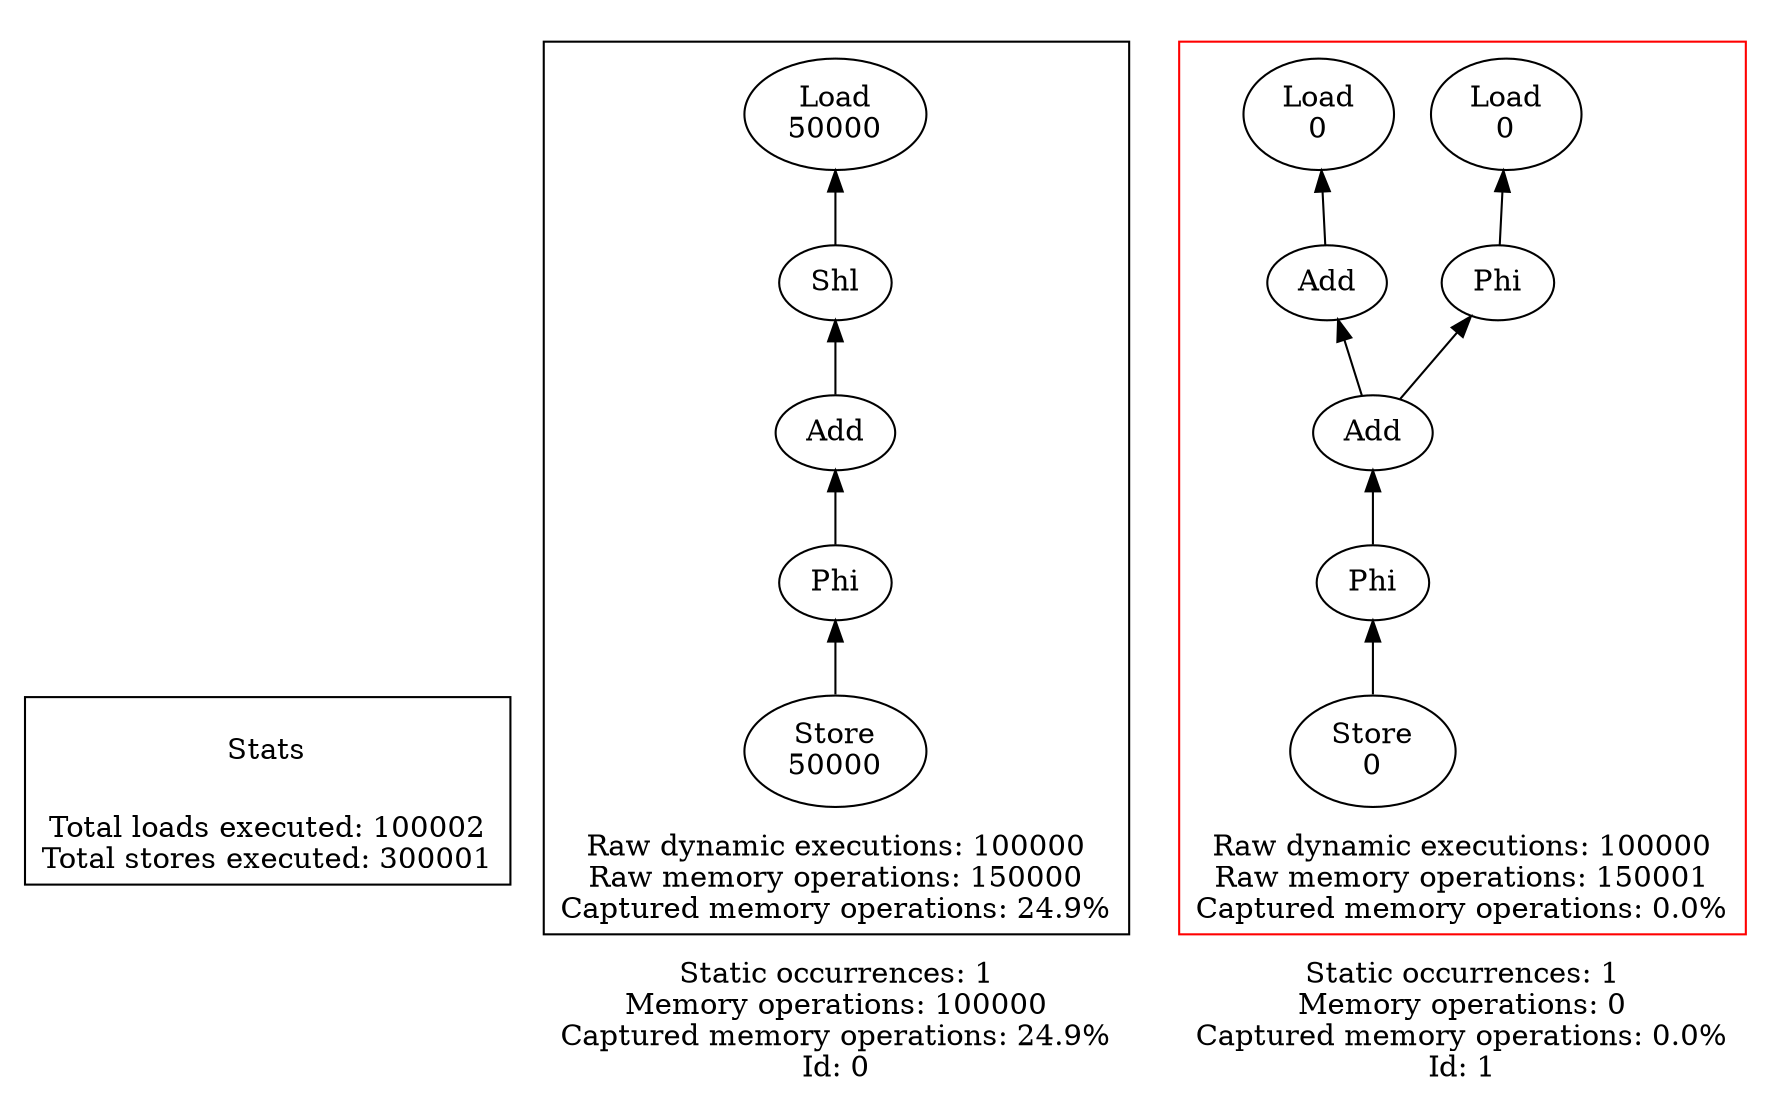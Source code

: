 strict digraph {
rankdir=BT
subgraph {
Stats [shape=plaintext]
cluster=true
label="Total loads executed: 100002\nTotal stores executed: 300001"
}
subgraph {
subgraph {
{
rank=min
"0_0_40" [label="Store\n50000"]
}
"0_0_39" [label="Phi"]
"0_0_40" -> "0_0_39"
"0_0_32" [label="Add"]
"0_0_39" -> "0_0_32"
"0_0_31" [label="Shl"]
"0_0_32" -> "0_0_31"
"0_0_30" [label="Load\n50000"]
"0_0_31" -> "0_0_30"
cluster=true
label="Raw dynamic executions: 100000\nRaw memory operations: 150000\nCaptured memory operations: 24.9%"
}
cluster=true
penwidth=0
label="Static occurrences: 1\nMemory operations: 100000\nCaptured memory operations: 24.9%\nId: 0"
}
subgraph {
subgraph {
{
rank=min
"1_0_40" [label="Store\n0"]
}
"1_0_39" [label="Phi"]
"1_0_40" -> "1_0_39"
"1_0_36" [label="Add"]
"1_0_35" [label="Load\n0"]
"1_0_36" -> "1_0_35"
"1_0_37" [label="Add"]
"1_0_25" [label="Phi"]
"1_0_37" -> "1_0_25"
"1_0_21" [label="Load\n0"]
"1_0_25" -> "1_0_21"
"1_0_39" -> "1_0_37"
"1_0_37" -> "1_0_36"
cluster=true
label="Raw dynamic executions: 100000\nRaw memory operations: 150001\nCaptured memory operations: 0.0%"
color=red
}
cluster=true
penwidth=0
label="Static occurrences: 1\nMemory operations: 0\nCaptured memory operations: 0.0%\nId: 1"
}
}
